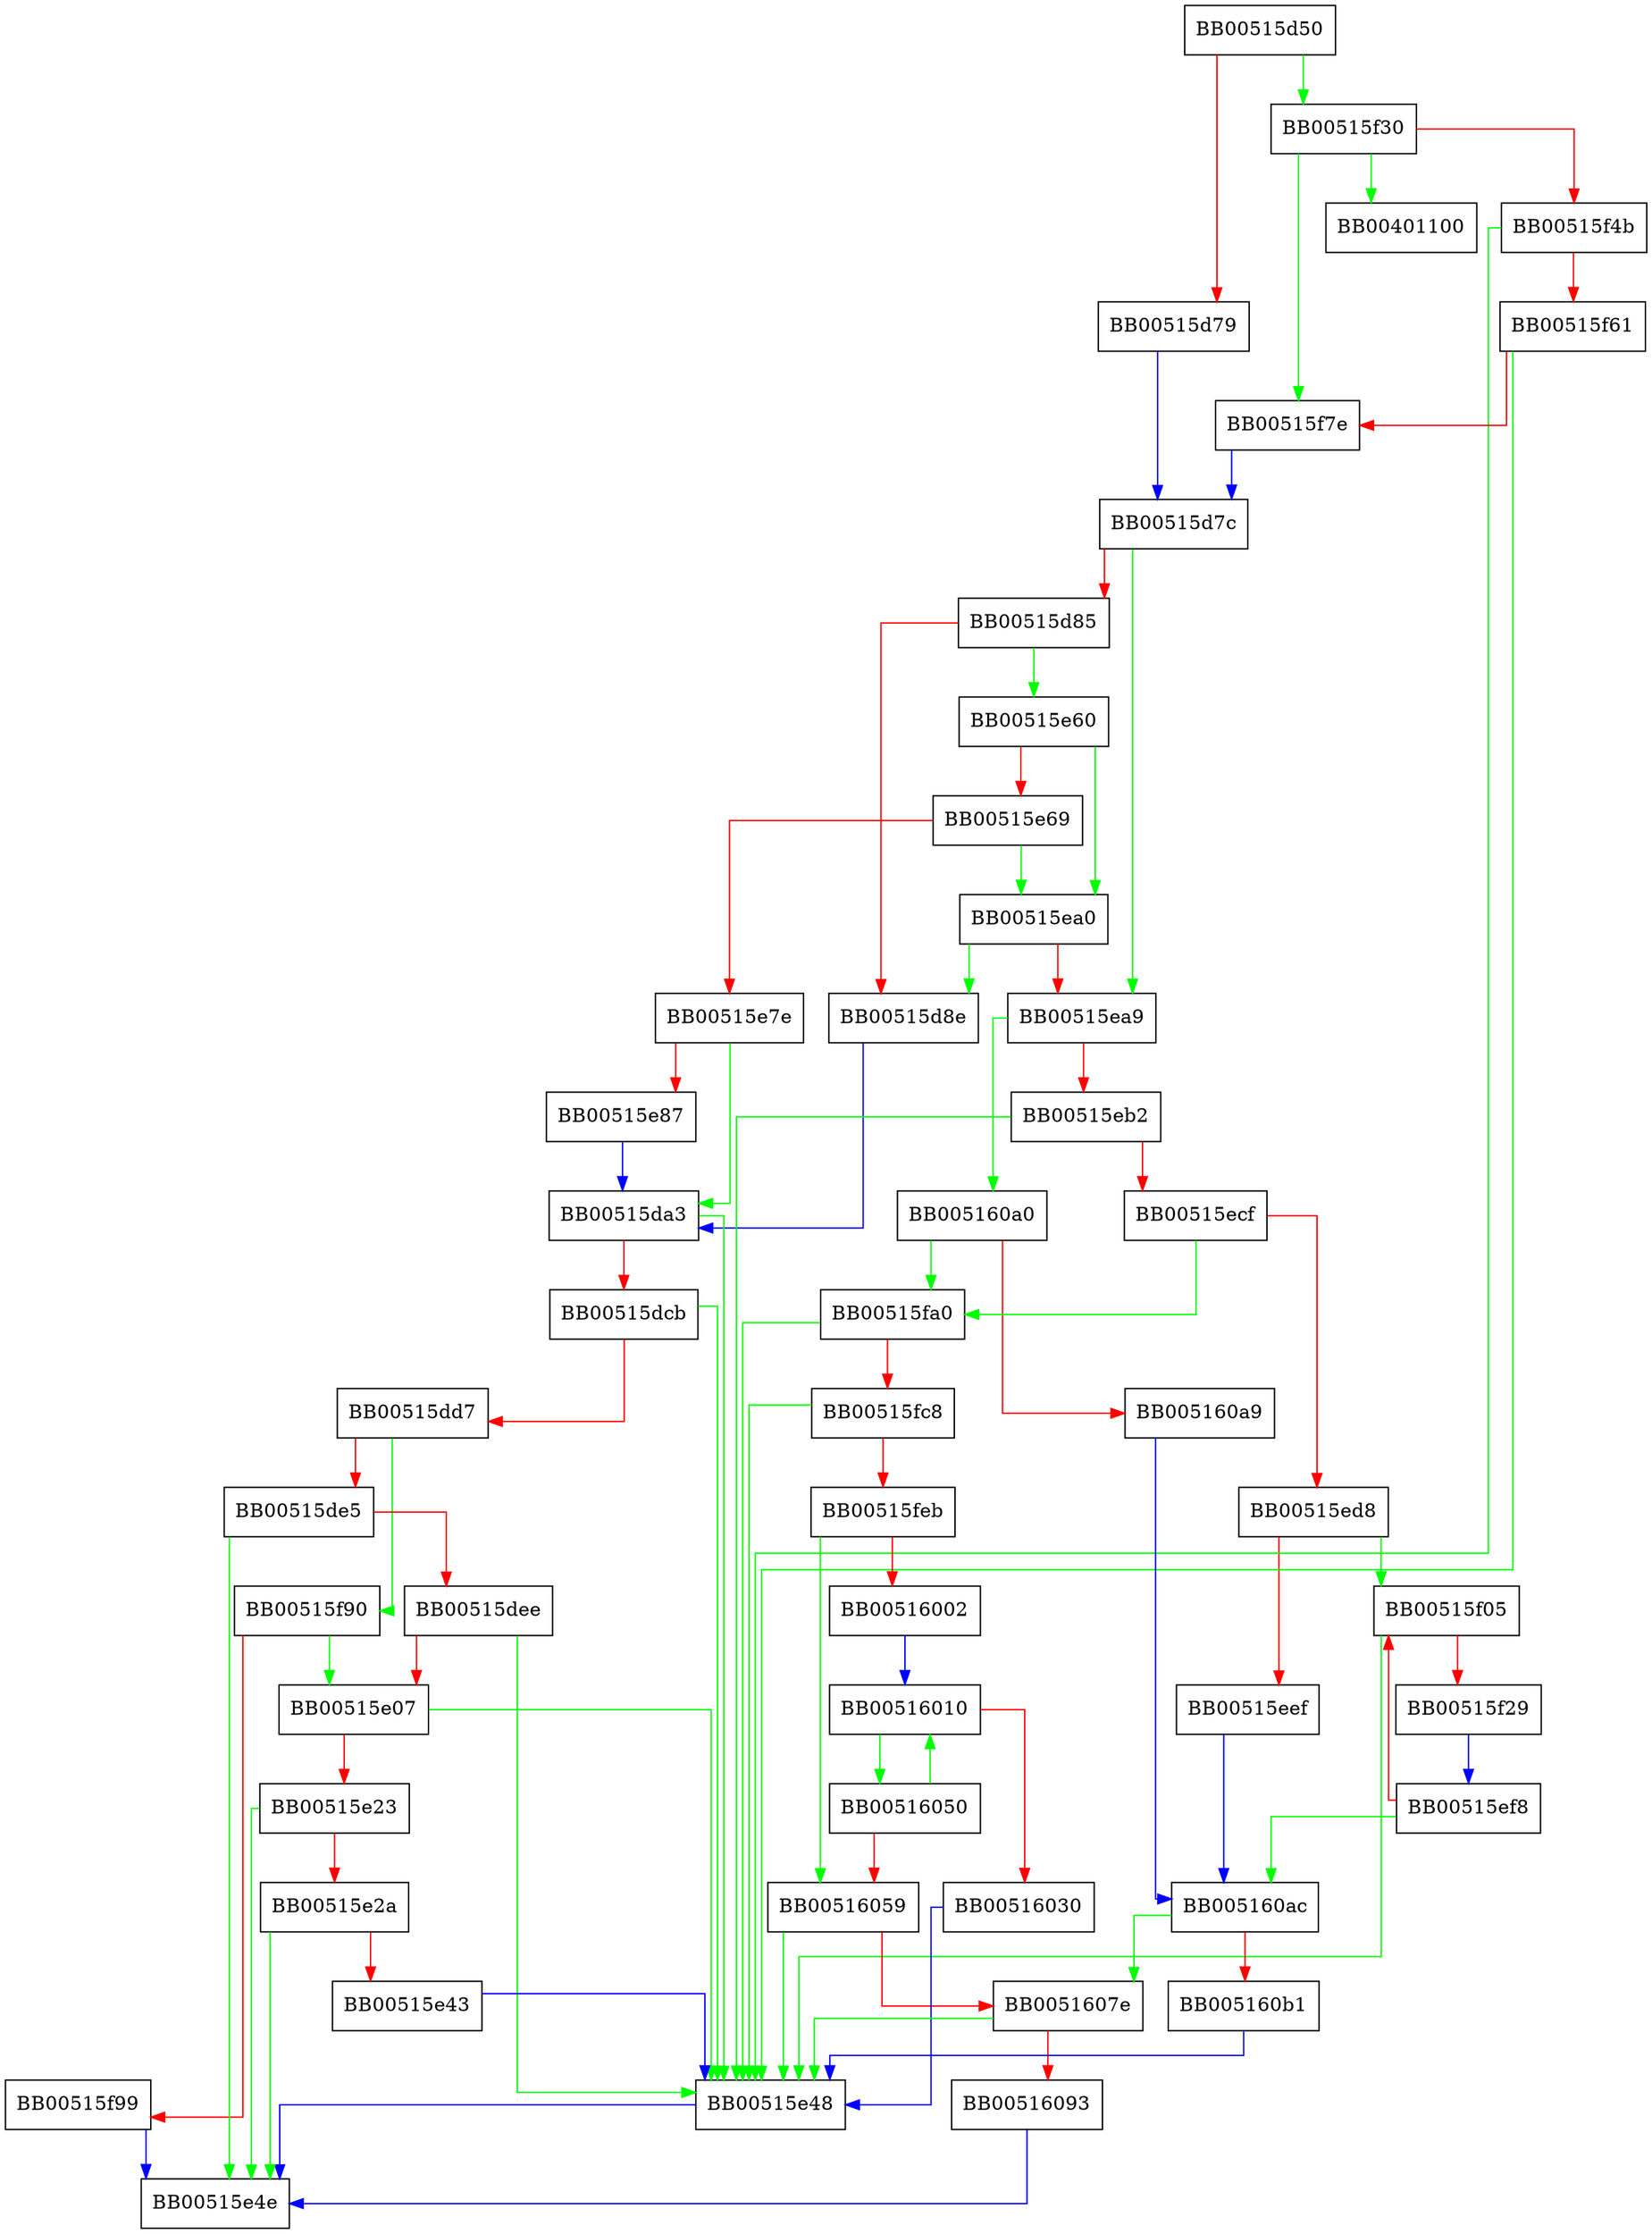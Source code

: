 digraph ASN1_STRING_print_ex {
  node [shape="box"];
  graph [splines=ortho];
  BB00515d50 -> BB00515f30 [color="green"];
  BB00515d50 -> BB00515d79 [color="red"];
  BB00515d79 -> BB00515d7c [color="blue"];
  BB00515d7c -> BB00515ea9 [color="green"];
  BB00515d7c -> BB00515d85 [color="red"];
  BB00515d85 -> BB00515e60 [color="green"];
  BB00515d85 -> BB00515d8e [color="red"];
  BB00515d8e -> BB00515da3 [color="blue"];
  BB00515da3 -> BB00515e48 [color="green"];
  BB00515da3 -> BB00515dcb [color="red"];
  BB00515dcb -> BB00515e48 [color="green"];
  BB00515dcb -> BB00515dd7 [color="red"];
  BB00515dd7 -> BB00515f90 [color="green"];
  BB00515dd7 -> BB00515de5 [color="red"];
  BB00515de5 -> BB00515e4e [color="green"];
  BB00515de5 -> BB00515dee [color="red"];
  BB00515dee -> BB00515e48 [color="green"];
  BB00515dee -> BB00515e07 [color="red"];
  BB00515e07 -> BB00515e48 [color="green"];
  BB00515e07 -> BB00515e23 [color="red"];
  BB00515e23 -> BB00515e4e [color="green"];
  BB00515e23 -> BB00515e2a [color="red"];
  BB00515e2a -> BB00515e4e [color="green"];
  BB00515e2a -> BB00515e43 [color="red"];
  BB00515e43 -> BB00515e48 [color="blue"];
  BB00515e48 -> BB00515e4e [color="blue"];
  BB00515e60 -> BB00515ea0 [color="green"];
  BB00515e60 -> BB00515e69 [color="red"];
  BB00515e69 -> BB00515ea0 [color="green"];
  BB00515e69 -> BB00515e7e [color="red"];
  BB00515e7e -> BB00515da3 [color="green"];
  BB00515e7e -> BB00515e87 [color="red"];
  BB00515e87 -> BB00515da3 [color="blue"];
  BB00515ea0 -> BB00515d8e [color="green"];
  BB00515ea0 -> BB00515ea9 [color="red"];
  BB00515ea9 -> BB005160a0 [color="green"];
  BB00515ea9 -> BB00515eb2 [color="red"];
  BB00515eb2 -> BB00515e48 [color="green"];
  BB00515eb2 -> BB00515ecf [color="red"];
  BB00515ecf -> BB00515fa0 [color="green"];
  BB00515ecf -> BB00515ed8 [color="red"];
  BB00515ed8 -> BB00515f05 [color="green"];
  BB00515ed8 -> BB00515eef [color="red"];
  BB00515eef -> BB005160ac [color="blue"];
  BB00515ef8 -> BB005160ac [color="green"];
  BB00515ef8 -> BB00515f05 [color="red"];
  BB00515f05 -> BB00515e48 [color="green"];
  BB00515f05 -> BB00515f29 [color="red"];
  BB00515f29 -> BB00515ef8 [color="blue"];
  BB00515f30 -> BB00401100 [color="green"];
  BB00515f30 -> BB00515f7e [color="green"];
  BB00515f30 -> BB00515f4b [color="red"];
  BB00515f4b -> BB00515e48 [color="green"];
  BB00515f4b -> BB00515f61 [color="red"];
  BB00515f61 -> BB00515e48 [color="green"];
  BB00515f61 -> BB00515f7e [color="red"];
  BB00515f7e -> BB00515d7c [color="blue"];
  BB00515f90 -> BB00515e07 [color="green"];
  BB00515f90 -> BB00515f99 [color="red"];
  BB00515f99 -> BB00515e4e [color="blue"];
  BB00515fa0 -> BB00515e48 [color="green"];
  BB00515fa0 -> BB00515fc8 [color="red"];
  BB00515fc8 -> BB00515e48 [color="green"];
  BB00515fc8 -> BB00515feb [color="red"];
  BB00515feb -> BB00516059 [color="green"];
  BB00515feb -> BB00516002 [color="red"];
  BB00516002 -> BB00516010 [color="blue"];
  BB00516010 -> BB00516050 [color="green"];
  BB00516010 -> BB00516030 [color="red"];
  BB00516030 -> BB00515e48 [color="blue"];
  BB00516050 -> BB00516010 [color="green"];
  BB00516050 -> BB00516059 [color="red"];
  BB00516059 -> BB00515e48 [color="green"];
  BB00516059 -> BB0051607e [color="red"];
  BB0051607e -> BB00515e48 [color="green"];
  BB0051607e -> BB00516093 [color="red"];
  BB00516093 -> BB00515e4e [color="blue"];
  BB005160a0 -> BB00515fa0 [color="green"];
  BB005160a0 -> BB005160a9 [color="red"];
  BB005160a9 -> BB005160ac [color="blue"];
  BB005160ac -> BB0051607e [color="green"];
  BB005160ac -> BB005160b1 [color="red"];
  BB005160b1 -> BB00515e48 [color="blue"];
}